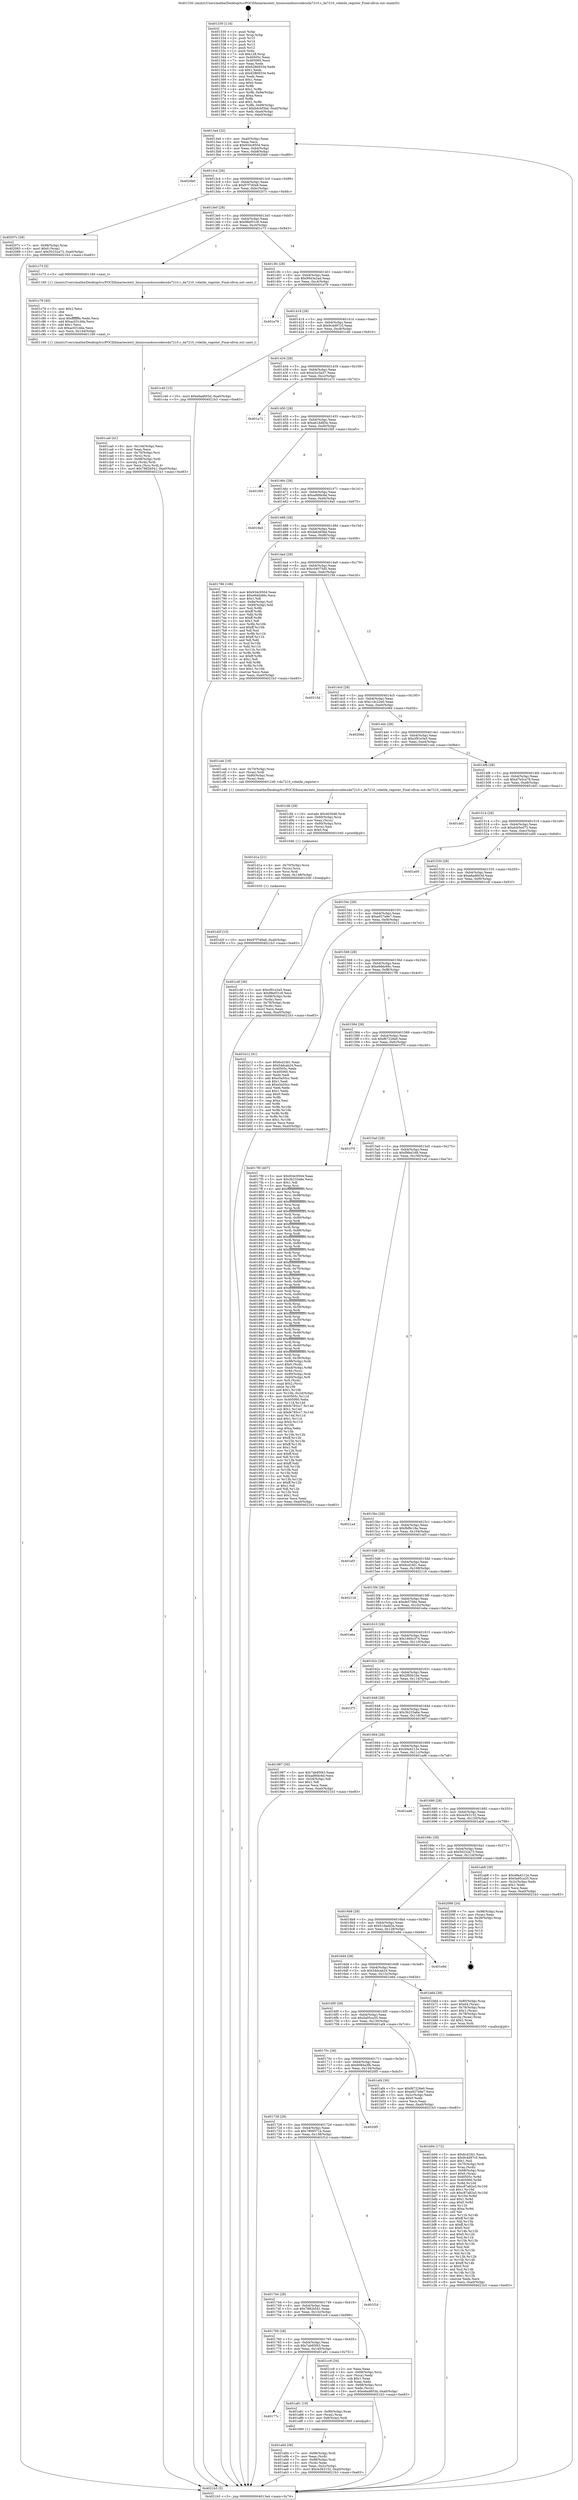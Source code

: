 digraph "0x401330" {
  label = "0x401330 (/mnt/c/Users/mathe/Desktop/tcc/POCII/binaries/extr_linuxsoundsoccodecsda7210.c_da7210_volatile_register_Final-ollvm.out::main(0))"
  labelloc = "t"
  node[shape=record]

  Entry [label="",width=0.3,height=0.3,shape=circle,fillcolor=black,style=filled]
  "0x4013a4" [label="{
     0x4013a4 [32]\l
     | [instrs]\l
     &nbsp;&nbsp;0x4013a4 \<+6\>: mov -0xa0(%rbp),%eax\l
     &nbsp;&nbsp;0x4013aa \<+2\>: mov %eax,%ecx\l
     &nbsp;&nbsp;0x4013ac \<+6\>: sub $0x934c9504,%ecx\l
     &nbsp;&nbsp;0x4013b2 \<+6\>: mov %eax,-0xb4(%rbp)\l
     &nbsp;&nbsp;0x4013b8 \<+6\>: mov %ecx,-0xb8(%rbp)\l
     &nbsp;&nbsp;0x4013be \<+6\>: je 00000000004020b0 \<main+0xd80\>\l
  }"]
  "0x4020b0" [label="{
     0x4020b0\l
  }", style=dashed]
  "0x4013c4" [label="{
     0x4013c4 [28]\l
     | [instrs]\l
     &nbsp;&nbsp;0x4013c4 \<+5\>: jmp 00000000004013c9 \<main+0x99\>\l
     &nbsp;&nbsp;0x4013c9 \<+6\>: mov -0xb4(%rbp),%eax\l
     &nbsp;&nbsp;0x4013cf \<+5\>: sub $0x97f7d0a8,%eax\l
     &nbsp;&nbsp;0x4013d4 \<+6\>: mov %eax,-0xbc(%rbp)\l
     &nbsp;&nbsp;0x4013da \<+6\>: je 000000000040207c \<main+0xd4c\>\l
  }"]
  Exit [label="",width=0.3,height=0.3,shape=circle,fillcolor=black,style=filled,peripheries=2]
  "0x40207c" [label="{
     0x40207c [28]\l
     | [instrs]\l
     &nbsp;&nbsp;0x40207c \<+7\>: mov -0x98(%rbp),%rax\l
     &nbsp;&nbsp;0x402083 \<+6\>: movl $0x0,(%rax)\l
     &nbsp;&nbsp;0x402089 \<+10\>: movl $0x50232a73,-0xa0(%rbp)\l
     &nbsp;&nbsp;0x402093 \<+5\>: jmp 00000000004021b3 \<main+0xe83\>\l
  }"]
  "0x4013e0" [label="{
     0x4013e0 [28]\l
     | [instrs]\l
     &nbsp;&nbsp;0x4013e0 \<+5\>: jmp 00000000004013e5 \<main+0xb5\>\l
     &nbsp;&nbsp;0x4013e5 \<+6\>: mov -0xb4(%rbp),%eax\l
     &nbsp;&nbsp;0x4013eb \<+5\>: sub $0x98ef31c8,%eax\l
     &nbsp;&nbsp;0x4013f0 \<+6\>: mov %eax,-0xc0(%rbp)\l
     &nbsp;&nbsp;0x4013f6 \<+6\>: je 0000000000401c73 \<main+0x943\>\l
  }"]
  "0x401d2f" [label="{
     0x401d2f [15]\l
     | [instrs]\l
     &nbsp;&nbsp;0x401d2f \<+10\>: movl $0x97f7d0a8,-0xa0(%rbp)\l
     &nbsp;&nbsp;0x401d39 \<+5\>: jmp 00000000004021b3 \<main+0xe83\>\l
  }"]
  "0x401c73" [label="{
     0x401c73 [5]\l
     | [instrs]\l
     &nbsp;&nbsp;0x401c73 \<+5\>: call 0000000000401160 \<next_i\>\l
     | [calls]\l
     &nbsp;&nbsp;0x401160 \{1\} (/mnt/c/Users/mathe/Desktop/tcc/POCII/binaries/extr_linuxsoundsoccodecsda7210.c_da7210_volatile_register_Final-ollvm.out::next_i)\l
  }"]
  "0x4013fc" [label="{
     0x4013fc [28]\l
     | [instrs]\l
     &nbsp;&nbsp;0x4013fc \<+5\>: jmp 0000000000401401 \<main+0xd1\>\l
     &nbsp;&nbsp;0x401401 \<+6\>: mov -0xb4(%rbp),%eax\l
     &nbsp;&nbsp;0x401407 \<+5\>: sub $0x9943e2ad,%eax\l
     &nbsp;&nbsp;0x40140c \<+6\>: mov %eax,-0xc4(%rbp)\l
     &nbsp;&nbsp;0x401412 \<+6\>: je 0000000000401e79 \<main+0xb49\>\l
  }"]
  "0x401d1a" [label="{
     0x401d1a [21]\l
     | [instrs]\l
     &nbsp;&nbsp;0x401d1a \<+4\>: mov -0x70(%rbp),%rcx\l
     &nbsp;&nbsp;0x401d1e \<+3\>: mov (%rcx),%rcx\l
     &nbsp;&nbsp;0x401d21 \<+3\>: mov %rcx,%rdi\l
     &nbsp;&nbsp;0x401d24 \<+6\>: mov %eax,-0x148(%rbp)\l
     &nbsp;&nbsp;0x401d2a \<+5\>: call 0000000000401030 \<free@plt\>\l
     | [calls]\l
     &nbsp;&nbsp;0x401030 \{1\} (unknown)\l
  }"]
  "0x401e79" [label="{
     0x401e79\l
  }", style=dashed]
  "0x401418" [label="{
     0x401418 [28]\l
     | [instrs]\l
     &nbsp;&nbsp;0x401418 \<+5\>: jmp 000000000040141d \<main+0xed\>\l
     &nbsp;&nbsp;0x40141d \<+6\>: mov -0xb4(%rbp),%eax\l
     &nbsp;&nbsp;0x401423 \<+5\>: sub $0x9c4d97c5,%eax\l
     &nbsp;&nbsp;0x401428 \<+6\>: mov %eax,-0xc8(%rbp)\l
     &nbsp;&nbsp;0x40142e \<+6\>: je 0000000000401c40 \<main+0x910\>\l
  }"]
  "0x401cfd" [label="{
     0x401cfd [29]\l
     | [instrs]\l
     &nbsp;&nbsp;0x401cfd \<+10\>: movabs $0x4030d6,%rdi\l
     &nbsp;&nbsp;0x401d07 \<+4\>: mov -0x60(%rbp),%rcx\l
     &nbsp;&nbsp;0x401d0b \<+2\>: mov %eax,(%rcx)\l
     &nbsp;&nbsp;0x401d0d \<+4\>: mov -0x60(%rbp),%rcx\l
     &nbsp;&nbsp;0x401d11 \<+2\>: mov (%rcx),%esi\l
     &nbsp;&nbsp;0x401d13 \<+2\>: mov $0x0,%al\l
     &nbsp;&nbsp;0x401d15 \<+5\>: call 0000000000401040 \<printf@plt\>\l
     | [calls]\l
     &nbsp;&nbsp;0x401040 \{1\} (unknown)\l
  }"]
  "0x401c40" [label="{
     0x401c40 [15]\l
     | [instrs]\l
     &nbsp;&nbsp;0x401c40 \<+10\>: movl $0xe6ad603d,-0xa0(%rbp)\l
     &nbsp;&nbsp;0x401c4a \<+5\>: jmp 00000000004021b3 \<main+0xe83\>\l
  }"]
  "0x401434" [label="{
     0x401434 [28]\l
     | [instrs]\l
     &nbsp;&nbsp;0x401434 \<+5\>: jmp 0000000000401439 \<main+0x109\>\l
     &nbsp;&nbsp;0x401439 \<+6\>: mov -0xb4(%rbp),%eax\l
     &nbsp;&nbsp;0x40143f \<+5\>: sub $0xa3cc5a57,%eax\l
     &nbsp;&nbsp;0x401444 \<+6\>: mov %eax,-0xcc(%rbp)\l
     &nbsp;&nbsp;0x40144a \<+6\>: je 0000000000401a72 \<main+0x742\>\l
  }"]
  "0x401ca0" [label="{
     0x401ca0 [41]\l
     | [instrs]\l
     &nbsp;&nbsp;0x401ca0 \<+6\>: mov -0x144(%rbp),%ecx\l
     &nbsp;&nbsp;0x401ca6 \<+3\>: imul %eax,%ecx\l
     &nbsp;&nbsp;0x401ca9 \<+4\>: mov -0x70(%rbp),%rsi\l
     &nbsp;&nbsp;0x401cad \<+3\>: mov (%rsi),%rsi\l
     &nbsp;&nbsp;0x401cb0 \<+4\>: mov -0x68(%rbp),%rdi\l
     &nbsp;&nbsp;0x401cb4 \<+3\>: movslq (%rdi),%rdi\l
     &nbsp;&nbsp;0x401cb7 \<+3\>: mov %ecx,(%rsi,%rdi,4)\l
     &nbsp;&nbsp;0x401cba \<+10\>: movl $0x7882b541,-0xa0(%rbp)\l
     &nbsp;&nbsp;0x401cc4 \<+5\>: jmp 00000000004021b3 \<main+0xe83\>\l
  }"]
  "0x401a72" [label="{
     0x401a72\l
  }", style=dashed]
  "0x401450" [label="{
     0x401450 [28]\l
     | [instrs]\l
     &nbsp;&nbsp;0x401450 \<+5\>: jmp 0000000000401455 \<main+0x125\>\l
     &nbsp;&nbsp;0x401455 \<+6\>: mov -0xb4(%rbp),%eax\l
     &nbsp;&nbsp;0x40145b \<+5\>: sub $0xa618d85b,%eax\l
     &nbsp;&nbsp;0x401460 \<+6\>: mov %eax,-0xd0(%rbp)\l
     &nbsp;&nbsp;0x401466 \<+6\>: je 0000000000401fd5 \<main+0xca5\>\l
  }"]
  "0x401c78" [label="{
     0x401c78 [40]\l
     | [instrs]\l
     &nbsp;&nbsp;0x401c78 \<+5\>: mov $0x2,%ecx\l
     &nbsp;&nbsp;0x401c7d \<+1\>: cltd\l
     &nbsp;&nbsp;0x401c7e \<+2\>: idiv %ecx\l
     &nbsp;&nbsp;0x401c80 \<+6\>: imul $0xfffffffe,%edx,%ecx\l
     &nbsp;&nbsp;0x401c86 \<+6\>: add $0xac031dda,%ecx\l
     &nbsp;&nbsp;0x401c8c \<+3\>: add $0x1,%ecx\l
     &nbsp;&nbsp;0x401c8f \<+6\>: sub $0xac031dda,%ecx\l
     &nbsp;&nbsp;0x401c95 \<+6\>: mov %ecx,-0x144(%rbp)\l
     &nbsp;&nbsp;0x401c9b \<+5\>: call 0000000000401160 \<next_i\>\l
     | [calls]\l
     &nbsp;&nbsp;0x401160 \{1\} (/mnt/c/Users/mathe/Desktop/tcc/POCII/binaries/extr_linuxsoundsoccodecsda7210.c_da7210_volatile_register_Final-ollvm.out::next_i)\l
  }"]
  "0x401fd5" [label="{
     0x401fd5\l
  }", style=dashed]
  "0x40146c" [label="{
     0x40146c [28]\l
     | [instrs]\l
     &nbsp;&nbsp;0x40146c \<+5\>: jmp 0000000000401471 \<main+0x141\>\l
     &nbsp;&nbsp;0x401471 \<+6\>: mov -0xb4(%rbp),%eax\l
     &nbsp;&nbsp;0x401477 \<+5\>: sub $0xad6fdc6d,%eax\l
     &nbsp;&nbsp;0x40147c \<+6\>: mov %eax,-0xd4(%rbp)\l
     &nbsp;&nbsp;0x401482 \<+6\>: je 00000000004019a5 \<main+0x675\>\l
  }"]
  "0x401b94" [label="{
     0x401b94 [172]\l
     | [instrs]\l
     &nbsp;&nbsp;0x401b94 \<+5\>: mov $0x6cd1fd1,%ecx\l
     &nbsp;&nbsp;0x401b99 \<+5\>: mov $0x9c4d97c5,%edx\l
     &nbsp;&nbsp;0x401b9e \<+3\>: mov $0x1,%sil\l
     &nbsp;&nbsp;0x401ba1 \<+4\>: mov -0x70(%rbp),%rdi\l
     &nbsp;&nbsp;0x401ba5 \<+3\>: mov %rax,(%rdi)\l
     &nbsp;&nbsp;0x401ba8 \<+4\>: mov -0x68(%rbp),%rax\l
     &nbsp;&nbsp;0x401bac \<+6\>: movl $0x0,(%rax)\l
     &nbsp;&nbsp;0x401bb2 \<+8\>: mov 0x40505c,%r8d\l
     &nbsp;&nbsp;0x401bba \<+8\>: mov 0x405060,%r9d\l
     &nbsp;&nbsp;0x401bc2 \<+3\>: mov %r8d,%r10d\l
     &nbsp;&nbsp;0x401bc5 \<+7\>: add $0xc87a82a5,%r10d\l
     &nbsp;&nbsp;0x401bcc \<+4\>: sub $0x1,%r10d\l
     &nbsp;&nbsp;0x401bd0 \<+7\>: sub $0xc87a82a5,%r10d\l
     &nbsp;&nbsp;0x401bd7 \<+4\>: imul %r10d,%r8d\l
     &nbsp;&nbsp;0x401bdb \<+4\>: and $0x1,%r8d\l
     &nbsp;&nbsp;0x401bdf \<+4\>: cmp $0x0,%r8d\l
     &nbsp;&nbsp;0x401be3 \<+4\>: sete %r11b\l
     &nbsp;&nbsp;0x401be7 \<+4\>: cmp $0xa,%r9d\l
     &nbsp;&nbsp;0x401beb \<+3\>: setl %bl\l
     &nbsp;&nbsp;0x401bee \<+3\>: mov %r11b,%r14b\l
     &nbsp;&nbsp;0x401bf1 \<+4\>: xor $0xff,%r14b\l
     &nbsp;&nbsp;0x401bf5 \<+3\>: mov %bl,%r15b\l
     &nbsp;&nbsp;0x401bf8 \<+4\>: xor $0xff,%r15b\l
     &nbsp;&nbsp;0x401bfc \<+4\>: xor $0x0,%sil\l
     &nbsp;&nbsp;0x401c00 \<+3\>: mov %r14b,%r12b\l
     &nbsp;&nbsp;0x401c03 \<+4\>: and $0x0,%r12b\l
     &nbsp;&nbsp;0x401c07 \<+3\>: and %sil,%r11b\l
     &nbsp;&nbsp;0x401c0a \<+3\>: mov %r15b,%r13b\l
     &nbsp;&nbsp;0x401c0d \<+4\>: and $0x0,%r13b\l
     &nbsp;&nbsp;0x401c11 \<+3\>: and %sil,%bl\l
     &nbsp;&nbsp;0x401c14 \<+3\>: or %r11b,%r12b\l
     &nbsp;&nbsp;0x401c17 \<+3\>: or %bl,%r13b\l
     &nbsp;&nbsp;0x401c1a \<+3\>: xor %r13b,%r12b\l
     &nbsp;&nbsp;0x401c1d \<+3\>: or %r15b,%r14b\l
     &nbsp;&nbsp;0x401c20 \<+4\>: xor $0xff,%r14b\l
     &nbsp;&nbsp;0x401c24 \<+4\>: or $0x0,%sil\l
     &nbsp;&nbsp;0x401c28 \<+3\>: and %sil,%r14b\l
     &nbsp;&nbsp;0x401c2b \<+3\>: or %r14b,%r12b\l
     &nbsp;&nbsp;0x401c2e \<+4\>: test $0x1,%r12b\l
     &nbsp;&nbsp;0x401c32 \<+3\>: cmovne %edx,%ecx\l
     &nbsp;&nbsp;0x401c35 \<+6\>: mov %ecx,-0xa0(%rbp)\l
     &nbsp;&nbsp;0x401c3b \<+5\>: jmp 00000000004021b3 \<main+0xe83\>\l
  }"]
  "0x4019a5" [label="{
     0x4019a5\l
  }", style=dashed]
  "0x401488" [label="{
     0x401488 [28]\l
     | [instrs]\l
     &nbsp;&nbsp;0x401488 \<+5\>: jmp 000000000040148d \<main+0x15d\>\l
     &nbsp;&nbsp;0x40148d \<+6\>: mov -0xb4(%rbp),%eax\l
     &nbsp;&nbsp;0x401493 \<+5\>: sub $0xbdcbf3bd,%eax\l
     &nbsp;&nbsp;0x401498 \<+6\>: mov %eax,-0xd8(%rbp)\l
     &nbsp;&nbsp;0x40149e \<+6\>: je 0000000000401786 \<main+0x456\>\l
  }"]
  "0x401a94" [label="{
     0x401a94 [36]\l
     | [instrs]\l
     &nbsp;&nbsp;0x401a94 \<+7\>: mov -0x88(%rbp),%rdi\l
     &nbsp;&nbsp;0x401a9b \<+2\>: mov %eax,(%rdi)\l
     &nbsp;&nbsp;0x401a9d \<+7\>: mov -0x88(%rbp),%rdi\l
     &nbsp;&nbsp;0x401aa4 \<+2\>: mov (%rdi),%eax\l
     &nbsp;&nbsp;0x401aa6 \<+3\>: mov %eax,-0x2c(%rbp)\l
     &nbsp;&nbsp;0x401aa9 \<+10\>: movl $0x4cf43152,-0xa0(%rbp)\l
     &nbsp;&nbsp;0x401ab3 \<+5\>: jmp 00000000004021b3 \<main+0xe83\>\l
  }"]
  "0x401786" [label="{
     0x401786 [106]\l
     | [instrs]\l
     &nbsp;&nbsp;0x401786 \<+5\>: mov $0x934c9504,%eax\l
     &nbsp;&nbsp;0x40178b \<+5\>: mov $0xe9ddc66c,%ecx\l
     &nbsp;&nbsp;0x401790 \<+2\>: mov $0x1,%dl\l
     &nbsp;&nbsp;0x401792 \<+7\>: mov -0x9a(%rbp),%sil\l
     &nbsp;&nbsp;0x401799 \<+7\>: mov -0x99(%rbp),%dil\l
     &nbsp;&nbsp;0x4017a0 \<+3\>: mov %sil,%r8b\l
     &nbsp;&nbsp;0x4017a3 \<+4\>: xor $0xff,%r8b\l
     &nbsp;&nbsp;0x4017a7 \<+3\>: mov %dil,%r9b\l
     &nbsp;&nbsp;0x4017aa \<+4\>: xor $0xff,%r9b\l
     &nbsp;&nbsp;0x4017ae \<+3\>: xor $0x1,%dl\l
     &nbsp;&nbsp;0x4017b1 \<+3\>: mov %r8b,%r10b\l
     &nbsp;&nbsp;0x4017b4 \<+4\>: and $0xff,%r10b\l
     &nbsp;&nbsp;0x4017b8 \<+3\>: and %dl,%sil\l
     &nbsp;&nbsp;0x4017bb \<+3\>: mov %r9b,%r11b\l
     &nbsp;&nbsp;0x4017be \<+4\>: and $0xff,%r11b\l
     &nbsp;&nbsp;0x4017c2 \<+3\>: and %dl,%dil\l
     &nbsp;&nbsp;0x4017c5 \<+3\>: or %sil,%r10b\l
     &nbsp;&nbsp;0x4017c8 \<+3\>: or %dil,%r11b\l
     &nbsp;&nbsp;0x4017cb \<+3\>: xor %r11b,%r10b\l
     &nbsp;&nbsp;0x4017ce \<+3\>: or %r9b,%r8b\l
     &nbsp;&nbsp;0x4017d1 \<+4\>: xor $0xff,%r8b\l
     &nbsp;&nbsp;0x4017d5 \<+3\>: or $0x1,%dl\l
     &nbsp;&nbsp;0x4017d8 \<+3\>: and %dl,%r8b\l
     &nbsp;&nbsp;0x4017db \<+3\>: or %r8b,%r10b\l
     &nbsp;&nbsp;0x4017de \<+4\>: test $0x1,%r10b\l
     &nbsp;&nbsp;0x4017e2 \<+3\>: cmovne %ecx,%eax\l
     &nbsp;&nbsp;0x4017e5 \<+6\>: mov %eax,-0xa0(%rbp)\l
     &nbsp;&nbsp;0x4017eb \<+5\>: jmp 00000000004021b3 \<main+0xe83\>\l
  }"]
  "0x4014a4" [label="{
     0x4014a4 [28]\l
     | [instrs]\l
     &nbsp;&nbsp;0x4014a4 \<+5\>: jmp 00000000004014a9 \<main+0x179\>\l
     &nbsp;&nbsp;0x4014a9 \<+6\>: mov -0xb4(%rbp),%eax\l
     &nbsp;&nbsp;0x4014af \<+5\>: sub $0xc04073d5,%eax\l
     &nbsp;&nbsp;0x4014b4 \<+6\>: mov %eax,-0xdc(%rbp)\l
     &nbsp;&nbsp;0x4014ba \<+6\>: je 000000000040215d \<main+0xe2d\>\l
  }"]
  "0x4021b3" [label="{
     0x4021b3 [5]\l
     | [instrs]\l
     &nbsp;&nbsp;0x4021b3 \<+5\>: jmp 00000000004013a4 \<main+0x74\>\l
  }"]
  "0x401330" [label="{
     0x401330 [116]\l
     | [instrs]\l
     &nbsp;&nbsp;0x401330 \<+1\>: push %rbp\l
     &nbsp;&nbsp;0x401331 \<+3\>: mov %rsp,%rbp\l
     &nbsp;&nbsp;0x401334 \<+2\>: push %r15\l
     &nbsp;&nbsp;0x401336 \<+2\>: push %r14\l
     &nbsp;&nbsp;0x401338 \<+2\>: push %r13\l
     &nbsp;&nbsp;0x40133a \<+2\>: push %r12\l
     &nbsp;&nbsp;0x40133c \<+1\>: push %rbx\l
     &nbsp;&nbsp;0x40133d \<+7\>: sub $0x128,%rsp\l
     &nbsp;&nbsp;0x401344 \<+7\>: mov 0x40505c,%eax\l
     &nbsp;&nbsp;0x40134b \<+7\>: mov 0x405060,%ecx\l
     &nbsp;&nbsp;0x401352 \<+2\>: mov %eax,%edx\l
     &nbsp;&nbsp;0x401354 \<+6\>: add $0x62869334,%edx\l
     &nbsp;&nbsp;0x40135a \<+3\>: sub $0x1,%edx\l
     &nbsp;&nbsp;0x40135d \<+6\>: sub $0x62869334,%edx\l
     &nbsp;&nbsp;0x401363 \<+3\>: imul %edx,%eax\l
     &nbsp;&nbsp;0x401366 \<+3\>: and $0x1,%eax\l
     &nbsp;&nbsp;0x401369 \<+3\>: cmp $0x0,%eax\l
     &nbsp;&nbsp;0x40136c \<+4\>: sete %r8b\l
     &nbsp;&nbsp;0x401370 \<+4\>: and $0x1,%r8b\l
     &nbsp;&nbsp;0x401374 \<+7\>: mov %r8b,-0x9a(%rbp)\l
     &nbsp;&nbsp;0x40137b \<+3\>: cmp $0xa,%ecx\l
     &nbsp;&nbsp;0x40137e \<+4\>: setl %r8b\l
     &nbsp;&nbsp;0x401382 \<+4\>: and $0x1,%r8b\l
     &nbsp;&nbsp;0x401386 \<+7\>: mov %r8b,-0x99(%rbp)\l
     &nbsp;&nbsp;0x40138d \<+10\>: movl $0xbdcbf3bd,-0xa0(%rbp)\l
     &nbsp;&nbsp;0x401397 \<+6\>: mov %edi,-0xa4(%rbp)\l
     &nbsp;&nbsp;0x40139d \<+7\>: mov %rsi,-0xb0(%rbp)\l
  }"]
  "0x40177c" [label="{
     0x40177c\l
  }", style=dashed]
  "0x40215d" [label="{
     0x40215d\l
  }", style=dashed]
  "0x4014c0" [label="{
     0x4014c0 [28]\l
     | [instrs]\l
     &nbsp;&nbsp;0x4014c0 \<+5\>: jmp 00000000004014c5 \<main+0x195\>\l
     &nbsp;&nbsp;0x4014c5 \<+6\>: mov -0xb4(%rbp),%eax\l
     &nbsp;&nbsp;0x4014cb \<+5\>: sub $0xc1dc22e0,%eax\l
     &nbsp;&nbsp;0x4014d0 \<+6\>: mov %eax,-0xe0(%rbp)\l
     &nbsp;&nbsp;0x4014d6 \<+6\>: je 000000000040206d \<main+0xd3d\>\l
  }"]
  "0x401a81" [label="{
     0x401a81 [19]\l
     | [instrs]\l
     &nbsp;&nbsp;0x401a81 \<+7\>: mov -0x90(%rbp),%rax\l
     &nbsp;&nbsp;0x401a88 \<+3\>: mov (%rax),%rax\l
     &nbsp;&nbsp;0x401a8b \<+4\>: mov 0x8(%rax),%rdi\l
     &nbsp;&nbsp;0x401a8f \<+5\>: call 0000000000401060 \<atoi@plt\>\l
     | [calls]\l
     &nbsp;&nbsp;0x401060 \{1\} (unknown)\l
  }"]
  "0x40206d" [label="{
     0x40206d\l
  }", style=dashed]
  "0x4014dc" [label="{
     0x4014dc [28]\l
     | [instrs]\l
     &nbsp;&nbsp;0x4014dc \<+5\>: jmp 00000000004014e1 \<main+0x1b1\>\l
     &nbsp;&nbsp;0x4014e1 \<+6\>: mov -0xb4(%rbp),%eax\l
     &nbsp;&nbsp;0x4014e7 \<+5\>: sub $0xcf91e3a5,%eax\l
     &nbsp;&nbsp;0x4014ec \<+6\>: mov %eax,-0xe4(%rbp)\l
     &nbsp;&nbsp;0x4014f2 \<+6\>: je 0000000000401ceb \<main+0x9bb\>\l
  }"]
  "0x401760" [label="{
     0x401760 [28]\l
     | [instrs]\l
     &nbsp;&nbsp;0x401760 \<+5\>: jmp 0000000000401765 \<main+0x435\>\l
     &nbsp;&nbsp;0x401765 \<+6\>: mov -0xb4(%rbp),%eax\l
     &nbsp;&nbsp;0x40176b \<+5\>: sub $0x7ab95f43,%eax\l
     &nbsp;&nbsp;0x401770 \<+6\>: mov %eax,-0x140(%rbp)\l
     &nbsp;&nbsp;0x401776 \<+6\>: je 0000000000401a81 \<main+0x751\>\l
  }"]
  "0x401ceb" [label="{
     0x401ceb [18]\l
     | [instrs]\l
     &nbsp;&nbsp;0x401ceb \<+4\>: mov -0x70(%rbp),%rax\l
     &nbsp;&nbsp;0x401cef \<+3\>: mov (%rax),%rdi\l
     &nbsp;&nbsp;0x401cf2 \<+4\>: mov -0x80(%rbp),%rax\l
     &nbsp;&nbsp;0x401cf6 \<+2\>: mov (%rax),%esi\l
     &nbsp;&nbsp;0x401cf8 \<+5\>: call 0000000000401240 \<da7210_volatile_register\>\l
     | [calls]\l
     &nbsp;&nbsp;0x401240 \{1\} (/mnt/c/Users/mathe/Desktop/tcc/POCII/binaries/extr_linuxsoundsoccodecsda7210.c_da7210_volatile_register_Final-ollvm.out::da7210_volatile_register)\l
  }"]
  "0x4014f8" [label="{
     0x4014f8 [28]\l
     | [instrs]\l
     &nbsp;&nbsp;0x4014f8 \<+5\>: jmp 00000000004014fd \<main+0x1cd\>\l
     &nbsp;&nbsp;0x4014fd \<+6\>: mov -0xb4(%rbp),%eax\l
     &nbsp;&nbsp;0x401503 \<+5\>: sub $0xd7b5ca78,%eax\l
     &nbsp;&nbsp;0x401508 \<+6\>: mov %eax,-0xe8(%rbp)\l
     &nbsp;&nbsp;0x40150e \<+6\>: je 0000000000401dd1 \<main+0xaa1\>\l
  }"]
  "0x401cc9" [label="{
     0x401cc9 [34]\l
     | [instrs]\l
     &nbsp;&nbsp;0x401cc9 \<+2\>: xor %eax,%eax\l
     &nbsp;&nbsp;0x401ccb \<+4\>: mov -0x68(%rbp),%rcx\l
     &nbsp;&nbsp;0x401ccf \<+2\>: mov (%rcx),%edx\l
     &nbsp;&nbsp;0x401cd1 \<+3\>: sub $0x1,%eax\l
     &nbsp;&nbsp;0x401cd4 \<+2\>: sub %eax,%edx\l
     &nbsp;&nbsp;0x401cd6 \<+4\>: mov -0x68(%rbp),%rcx\l
     &nbsp;&nbsp;0x401cda \<+2\>: mov %edx,(%rcx)\l
     &nbsp;&nbsp;0x401cdc \<+10\>: movl $0xe6ad603d,-0xa0(%rbp)\l
     &nbsp;&nbsp;0x401ce6 \<+5\>: jmp 00000000004021b3 \<main+0xe83\>\l
  }"]
  "0x401dd1" [label="{
     0x401dd1\l
  }", style=dashed]
  "0x401514" [label="{
     0x401514 [28]\l
     | [instrs]\l
     &nbsp;&nbsp;0x401514 \<+5\>: jmp 0000000000401519 \<main+0x1e9\>\l
     &nbsp;&nbsp;0x401519 \<+6\>: mov -0xb4(%rbp),%eax\l
     &nbsp;&nbsp;0x40151f \<+5\>: sub $0xdcb5ed73,%eax\l
     &nbsp;&nbsp;0x401524 \<+6\>: mov %eax,-0xec(%rbp)\l
     &nbsp;&nbsp;0x40152a \<+6\>: je 0000000000401a00 \<main+0x6d0\>\l
  }"]
  "0x401744" [label="{
     0x401744 [28]\l
     | [instrs]\l
     &nbsp;&nbsp;0x401744 \<+5\>: jmp 0000000000401749 \<main+0x419\>\l
     &nbsp;&nbsp;0x401749 \<+6\>: mov -0xb4(%rbp),%eax\l
     &nbsp;&nbsp;0x40174f \<+5\>: sub $0x7882b541,%eax\l
     &nbsp;&nbsp;0x401754 \<+6\>: mov %eax,-0x13c(%rbp)\l
     &nbsp;&nbsp;0x40175a \<+6\>: je 0000000000401cc9 \<main+0x999\>\l
  }"]
  "0x401a00" [label="{
     0x401a00\l
  }", style=dashed]
  "0x401530" [label="{
     0x401530 [28]\l
     | [instrs]\l
     &nbsp;&nbsp;0x401530 \<+5\>: jmp 0000000000401535 \<main+0x205\>\l
     &nbsp;&nbsp;0x401535 \<+6\>: mov -0xb4(%rbp),%eax\l
     &nbsp;&nbsp;0x40153b \<+5\>: sub $0xe6ad603d,%eax\l
     &nbsp;&nbsp;0x401540 \<+6\>: mov %eax,-0xf0(%rbp)\l
     &nbsp;&nbsp;0x401546 \<+6\>: je 0000000000401c4f \<main+0x91f\>\l
  }"]
  "0x401f1d" [label="{
     0x401f1d\l
  }", style=dashed]
  "0x401c4f" [label="{
     0x401c4f [36]\l
     | [instrs]\l
     &nbsp;&nbsp;0x401c4f \<+5\>: mov $0xcf91e3a5,%eax\l
     &nbsp;&nbsp;0x401c54 \<+5\>: mov $0x98ef31c8,%ecx\l
     &nbsp;&nbsp;0x401c59 \<+4\>: mov -0x68(%rbp),%rdx\l
     &nbsp;&nbsp;0x401c5d \<+2\>: mov (%rdx),%esi\l
     &nbsp;&nbsp;0x401c5f \<+4\>: mov -0x78(%rbp),%rdx\l
     &nbsp;&nbsp;0x401c63 \<+2\>: cmp (%rdx),%esi\l
     &nbsp;&nbsp;0x401c65 \<+3\>: cmovl %ecx,%eax\l
     &nbsp;&nbsp;0x401c68 \<+6\>: mov %eax,-0xa0(%rbp)\l
     &nbsp;&nbsp;0x401c6e \<+5\>: jmp 00000000004021b3 \<main+0xe83\>\l
  }"]
  "0x40154c" [label="{
     0x40154c [28]\l
     | [instrs]\l
     &nbsp;&nbsp;0x40154c \<+5\>: jmp 0000000000401551 \<main+0x221\>\l
     &nbsp;&nbsp;0x401551 \<+6\>: mov -0xb4(%rbp),%eax\l
     &nbsp;&nbsp;0x401557 \<+5\>: sub $0xe927e9e7,%eax\l
     &nbsp;&nbsp;0x40155c \<+6\>: mov %eax,-0xf4(%rbp)\l
     &nbsp;&nbsp;0x401562 \<+6\>: je 0000000000401b12 \<main+0x7e2\>\l
  }"]
  "0x401728" [label="{
     0x401728 [28]\l
     | [instrs]\l
     &nbsp;&nbsp;0x401728 \<+5\>: jmp 000000000040172d \<main+0x3fd\>\l
     &nbsp;&nbsp;0x40172d \<+6\>: mov -0xb4(%rbp),%eax\l
     &nbsp;&nbsp;0x401733 \<+5\>: sub $0x7809571b,%eax\l
     &nbsp;&nbsp;0x401738 \<+6\>: mov %eax,-0x138(%rbp)\l
     &nbsp;&nbsp;0x40173e \<+6\>: je 0000000000401f1d \<main+0xbed\>\l
  }"]
  "0x401b12" [label="{
     0x401b12 [91]\l
     | [instrs]\l
     &nbsp;&nbsp;0x401b12 \<+5\>: mov $0x6cd1fd1,%eax\l
     &nbsp;&nbsp;0x401b17 \<+5\>: mov $0x54dcab24,%ecx\l
     &nbsp;&nbsp;0x401b1c \<+7\>: mov 0x40505c,%edx\l
     &nbsp;&nbsp;0x401b23 \<+7\>: mov 0x405060,%esi\l
     &nbsp;&nbsp;0x401b2a \<+2\>: mov %edx,%edi\l
     &nbsp;&nbsp;0x401b2c \<+6\>: add $0xe5a50cc,%edi\l
     &nbsp;&nbsp;0x401b32 \<+3\>: sub $0x1,%edi\l
     &nbsp;&nbsp;0x401b35 \<+6\>: sub $0xe5a50cc,%edi\l
     &nbsp;&nbsp;0x401b3b \<+3\>: imul %edi,%edx\l
     &nbsp;&nbsp;0x401b3e \<+3\>: and $0x1,%edx\l
     &nbsp;&nbsp;0x401b41 \<+3\>: cmp $0x0,%edx\l
     &nbsp;&nbsp;0x401b44 \<+4\>: sete %r8b\l
     &nbsp;&nbsp;0x401b48 \<+3\>: cmp $0xa,%esi\l
     &nbsp;&nbsp;0x401b4b \<+4\>: setl %r9b\l
     &nbsp;&nbsp;0x401b4f \<+3\>: mov %r8b,%r10b\l
     &nbsp;&nbsp;0x401b52 \<+3\>: and %r9b,%r10b\l
     &nbsp;&nbsp;0x401b55 \<+3\>: xor %r9b,%r8b\l
     &nbsp;&nbsp;0x401b58 \<+3\>: or %r8b,%r10b\l
     &nbsp;&nbsp;0x401b5b \<+4\>: test $0x1,%r10b\l
     &nbsp;&nbsp;0x401b5f \<+3\>: cmovne %ecx,%eax\l
     &nbsp;&nbsp;0x401b62 \<+6\>: mov %eax,-0xa0(%rbp)\l
     &nbsp;&nbsp;0x401b68 \<+5\>: jmp 00000000004021b3 \<main+0xe83\>\l
  }"]
  "0x401568" [label="{
     0x401568 [28]\l
     | [instrs]\l
     &nbsp;&nbsp;0x401568 \<+5\>: jmp 000000000040156d \<main+0x23d\>\l
     &nbsp;&nbsp;0x40156d \<+6\>: mov -0xb4(%rbp),%eax\l
     &nbsp;&nbsp;0x401573 \<+5\>: sub $0xe9ddc66c,%eax\l
     &nbsp;&nbsp;0x401578 \<+6\>: mov %eax,-0xf8(%rbp)\l
     &nbsp;&nbsp;0x40157e \<+6\>: je 00000000004017f0 \<main+0x4c0\>\l
  }"]
  "0x4020f5" [label="{
     0x4020f5\l
  }", style=dashed]
  "0x4017f0" [label="{
     0x4017f0 [407]\l
     | [instrs]\l
     &nbsp;&nbsp;0x4017f0 \<+5\>: mov $0x934c9504,%eax\l
     &nbsp;&nbsp;0x4017f5 \<+5\>: mov $0x3b233a6e,%ecx\l
     &nbsp;&nbsp;0x4017fa \<+2\>: mov $0x1,%dl\l
     &nbsp;&nbsp;0x4017fc \<+3\>: mov %rsp,%rsi\l
     &nbsp;&nbsp;0x4017ff \<+4\>: add $0xfffffffffffffff0,%rsi\l
     &nbsp;&nbsp;0x401803 \<+3\>: mov %rsi,%rsp\l
     &nbsp;&nbsp;0x401806 \<+7\>: mov %rsi,-0x98(%rbp)\l
     &nbsp;&nbsp;0x40180d \<+3\>: mov %rsp,%rsi\l
     &nbsp;&nbsp;0x401810 \<+4\>: add $0xfffffffffffffff0,%rsi\l
     &nbsp;&nbsp;0x401814 \<+3\>: mov %rsi,%rsp\l
     &nbsp;&nbsp;0x401817 \<+3\>: mov %rsp,%rdi\l
     &nbsp;&nbsp;0x40181a \<+4\>: add $0xfffffffffffffff0,%rdi\l
     &nbsp;&nbsp;0x40181e \<+3\>: mov %rdi,%rsp\l
     &nbsp;&nbsp;0x401821 \<+7\>: mov %rdi,-0x90(%rbp)\l
     &nbsp;&nbsp;0x401828 \<+3\>: mov %rsp,%rdi\l
     &nbsp;&nbsp;0x40182b \<+4\>: add $0xfffffffffffffff0,%rdi\l
     &nbsp;&nbsp;0x40182f \<+3\>: mov %rdi,%rsp\l
     &nbsp;&nbsp;0x401832 \<+7\>: mov %rdi,-0x88(%rbp)\l
     &nbsp;&nbsp;0x401839 \<+3\>: mov %rsp,%rdi\l
     &nbsp;&nbsp;0x40183c \<+4\>: add $0xfffffffffffffff0,%rdi\l
     &nbsp;&nbsp;0x401840 \<+3\>: mov %rdi,%rsp\l
     &nbsp;&nbsp;0x401843 \<+4\>: mov %rdi,-0x80(%rbp)\l
     &nbsp;&nbsp;0x401847 \<+3\>: mov %rsp,%rdi\l
     &nbsp;&nbsp;0x40184a \<+4\>: add $0xfffffffffffffff0,%rdi\l
     &nbsp;&nbsp;0x40184e \<+3\>: mov %rdi,%rsp\l
     &nbsp;&nbsp;0x401851 \<+4\>: mov %rdi,-0x78(%rbp)\l
     &nbsp;&nbsp;0x401855 \<+3\>: mov %rsp,%rdi\l
     &nbsp;&nbsp;0x401858 \<+4\>: add $0xfffffffffffffff0,%rdi\l
     &nbsp;&nbsp;0x40185c \<+3\>: mov %rdi,%rsp\l
     &nbsp;&nbsp;0x40185f \<+4\>: mov %rdi,-0x70(%rbp)\l
     &nbsp;&nbsp;0x401863 \<+3\>: mov %rsp,%rdi\l
     &nbsp;&nbsp;0x401866 \<+4\>: add $0xfffffffffffffff0,%rdi\l
     &nbsp;&nbsp;0x40186a \<+3\>: mov %rdi,%rsp\l
     &nbsp;&nbsp;0x40186d \<+4\>: mov %rdi,-0x68(%rbp)\l
     &nbsp;&nbsp;0x401871 \<+3\>: mov %rsp,%rdi\l
     &nbsp;&nbsp;0x401874 \<+4\>: add $0xfffffffffffffff0,%rdi\l
     &nbsp;&nbsp;0x401878 \<+3\>: mov %rdi,%rsp\l
     &nbsp;&nbsp;0x40187b \<+4\>: mov %rdi,-0x60(%rbp)\l
     &nbsp;&nbsp;0x40187f \<+3\>: mov %rsp,%rdi\l
     &nbsp;&nbsp;0x401882 \<+4\>: add $0xfffffffffffffff0,%rdi\l
     &nbsp;&nbsp;0x401886 \<+3\>: mov %rdi,%rsp\l
     &nbsp;&nbsp;0x401889 \<+4\>: mov %rdi,-0x58(%rbp)\l
     &nbsp;&nbsp;0x40188d \<+3\>: mov %rsp,%rdi\l
     &nbsp;&nbsp;0x401890 \<+4\>: add $0xfffffffffffffff0,%rdi\l
     &nbsp;&nbsp;0x401894 \<+3\>: mov %rdi,%rsp\l
     &nbsp;&nbsp;0x401897 \<+4\>: mov %rdi,-0x50(%rbp)\l
     &nbsp;&nbsp;0x40189b \<+3\>: mov %rsp,%rdi\l
     &nbsp;&nbsp;0x40189e \<+4\>: add $0xfffffffffffffff0,%rdi\l
     &nbsp;&nbsp;0x4018a2 \<+3\>: mov %rdi,%rsp\l
     &nbsp;&nbsp;0x4018a5 \<+4\>: mov %rdi,-0x48(%rbp)\l
     &nbsp;&nbsp;0x4018a9 \<+3\>: mov %rsp,%rdi\l
     &nbsp;&nbsp;0x4018ac \<+4\>: add $0xfffffffffffffff0,%rdi\l
     &nbsp;&nbsp;0x4018b0 \<+3\>: mov %rdi,%rsp\l
     &nbsp;&nbsp;0x4018b3 \<+4\>: mov %rdi,-0x40(%rbp)\l
     &nbsp;&nbsp;0x4018b7 \<+3\>: mov %rsp,%rdi\l
     &nbsp;&nbsp;0x4018ba \<+4\>: add $0xfffffffffffffff0,%rdi\l
     &nbsp;&nbsp;0x4018be \<+3\>: mov %rdi,%rsp\l
     &nbsp;&nbsp;0x4018c1 \<+4\>: mov %rdi,-0x38(%rbp)\l
     &nbsp;&nbsp;0x4018c5 \<+7\>: mov -0x98(%rbp),%rdi\l
     &nbsp;&nbsp;0x4018cc \<+6\>: movl $0x0,(%rdi)\l
     &nbsp;&nbsp;0x4018d2 \<+7\>: mov -0xa4(%rbp),%r8d\l
     &nbsp;&nbsp;0x4018d9 \<+3\>: mov %r8d,(%rsi)\l
     &nbsp;&nbsp;0x4018dc \<+7\>: mov -0x90(%rbp),%rdi\l
     &nbsp;&nbsp;0x4018e3 \<+7\>: mov -0xb0(%rbp),%r9\l
     &nbsp;&nbsp;0x4018ea \<+3\>: mov %r9,(%rdi)\l
     &nbsp;&nbsp;0x4018ed \<+3\>: cmpl $0x2,(%rsi)\l
     &nbsp;&nbsp;0x4018f0 \<+4\>: setne %r10b\l
     &nbsp;&nbsp;0x4018f4 \<+4\>: and $0x1,%r10b\l
     &nbsp;&nbsp;0x4018f8 \<+4\>: mov %r10b,-0x2d(%rbp)\l
     &nbsp;&nbsp;0x4018fc \<+8\>: mov 0x40505c,%r11d\l
     &nbsp;&nbsp;0x401904 \<+7\>: mov 0x405060,%ebx\l
     &nbsp;&nbsp;0x40190b \<+3\>: mov %r11d,%r14d\l
     &nbsp;&nbsp;0x40190e \<+7\>: add $0xfe785cc7,%r14d\l
     &nbsp;&nbsp;0x401915 \<+4\>: sub $0x1,%r14d\l
     &nbsp;&nbsp;0x401919 \<+7\>: sub $0xfe785cc7,%r14d\l
     &nbsp;&nbsp;0x401920 \<+4\>: imul %r14d,%r11d\l
     &nbsp;&nbsp;0x401924 \<+4\>: and $0x1,%r11d\l
     &nbsp;&nbsp;0x401928 \<+4\>: cmp $0x0,%r11d\l
     &nbsp;&nbsp;0x40192c \<+4\>: sete %r10b\l
     &nbsp;&nbsp;0x401930 \<+3\>: cmp $0xa,%ebx\l
     &nbsp;&nbsp;0x401933 \<+4\>: setl %r15b\l
     &nbsp;&nbsp;0x401937 \<+3\>: mov %r10b,%r12b\l
     &nbsp;&nbsp;0x40193a \<+4\>: xor $0xff,%r12b\l
     &nbsp;&nbsp;0x40193e \<+3\>: mov %r15b,%r13b\l
     &nbsp;&nbsp;0x401941 \<+4\>: xor $0xff,%r13b\l
     &nbsp;&nbsp;0x401945 \<+3\>: xor $0x1,%dl\l
     &nbsp;&nbsp;0x401948 \<+3\>: mov %r12b,%sil\l
     &nbsp;&nbsp;0x40194b \<+4\>: and $0xff,%sil\l
     &nbsp;&nbsp;0x40194f \<+3\>: and %dl,%r10b\l
     &nbsp;&nbsp;0x401952 \<+3\>: mov %r13b,%dil\l
     &nbsp;&nbsp;0x401955 \<+4\>: and $0xff,%dil\l
     &nbsp;&nbsp;0x401959 \<+3\>: and %dl,%r15b\l
     &nbsp;&nbsp;0x40195c \<+3\>: or %r10b,%sil\l
     &nbsp;&nbsp;0x40195f \<+3\>: or %r15b,%dil\l
     &nbsp;&nbsp;0x401962 \<+3\>: xor %dil,%sil\l
     &nbsp;&nbsp;0x401965 \<+3\>: or %r13b,%r12b\l
     &nbsp;&nbsp;0x401968 \<+4\>: xor $0xff,%r12b\l
     &nbsp;&nbsp;0x40196c \<+3\>: or $0x1,%dl\l
     &nbsp;&nbsp;0x40196f \<+3\>: and %dl,%r12b\l
     &nbsp;&nbsp;0x401972 \<+3\>: or %r12b,%sil\l
     &nbsp;&nbsp;0x401975 \<+4\>: test $0x1,%sil\l
     &nbsp;&nbsp;0x401979 \<+3\>: cmovne %ecx,%eax\l
     &nbsp;&nbsp;0x40197c \<+6\>: mov %eax,-0xa0(%rbp)\l
     &nbsp;&nbsp;0x401982 \<+5\>: jmp 00000000004021b3 \<main+0xe83\>\l
  }"]
  "0x401584" [label="{
     0x401584 [28]\l
     | [instrs]\l
     &nbsp;&nbsp;0x401584 \<+5\>: jmp 0000000000401589 \<main+0x259\>\l
     &nbsp;&nbsp;0x401589 \<+6\>: mov -0xb4(%rbp),%eax\l
     &nbsp;&nbsp;0x40158f \<+5\>: sub $0xf67226e0,%eax\l
     &nbsp;&nbsp;0x401594 \<+6\>: mov %eax,-0xfc(%rbp)\l
     &nbsp;&nbsp;0x40159a \<+6\>: je 0000000000401f70 \<main+0xc40\>\l
  }"]
  "0x40170c" [label="{
     0x40170c [28]\l
     | [instrs]\l
     &nbsp;&nbsp;0x40170c \<+5\>: jmp 0000000000401711 \<main+0x3e1\>\l
     &nbsp;&nbsp;0x401711 \<+6\>: mov -0xb4(%rbp),%eax\l
     &nbsp;&nbsp;0x401717 \<+5\>: sub $0x6084a3fb,%eax\l
     &nbsp;&nbsp;0x40171c \<+6\>: mov %eax,-0x134(%rbp)\l
     &nbsp;&nbsp;0x401722 \<+6\>: je 00000000004020f5 \<main+0xdc5\>\l
  }"]
  "0x401af4" [label="{
     0x401af4 [30]\l
     | [instrs]\l
     &nbsp;&nbsp;0x401af4 \<+5\>: mov $0xf67226e0,%eax\l
     &nbsp;&nbsp;0x401af9 \<+5\>: mov $0xe927e9e7,%ecx\l
     &nbsp;&nbsp;0x401afe \<+3\>: mov -0x2c(%rbp),%edx\l
     &nbsp;&nbsp;0x401b01 \<+3\>: cmp $0x0,%edx\l
     &nbsp;&nbsp;0x401b04 \<+3\>: cmove %ecx,%eax\l
     &nbsp;&nbsp;0x401b07 \<+6\>: mov %eax,-0xa0(%rbp)\l
     &nbsp;&nbsp;0x401b0d \<+5\>: jmp 00000000004021b3 \<main+0xe83\>\l
  }"]
  "0x401f70" [label="{
     0x401f70\l
  }", style=dashed]
  "0x4015a0" [label="{
     0x4015a0 [28]\l
     | [instrs]\l
     &nbsp;&nbsp;0x4015a0 \<+5\>: jmp 00000000004015a5 \<main+0x275\>\l
     &nbsp;&nbsp;0x4015a5 \<+6\>: mov -0xb4(%rbp),%eax\l
     &nbsp;&nbsp;0x4015ab \<+5\>: sub $0xf9fed168,%eax\l
     &nbsp;&nbsp;0x4015b0 \<+6\>: mov %eax,-0x100(%rbp)\l
     &nbsp;&nbsp;0x4015b6 \<+6\>: je 00000000004021a4 \<main+0xe74\>\l
  }"]
  "0x4016f0" [label="{
     0x4016f0 [28]\l
     | [instrs]\l
     &nbsp;&nbsp;0x4016f0 \<+5\>: jmp 00000000004016f5 \<main+0x3c5\>\l
     &nbsp;&nbsp;0x4016f5 \<+6\>: mov -0xb4(%rbp),%eax\l
     &nbsp;&nbsp;0x4016fb \<+5\>: sub $0x5a95ca35,%eax\l
     &nbsp;&nbsp;0x401700 \<+6\>: mov %eax,-0x130(%rbp)\l
     &nbsp;&nbsp;0x401706 \<+6\>: je 0000000000401af4 \<main+0x7c4\>\l
  }"]
  "0x4021a4" [label="{
     0x4021a4\l
  }", style=dashed]
  "0x4015bc" [label="{
     0x4015bc [28]\l
     | [instrs]\l
     &nbsp;&nbsp;0x4015bc \<+5\>: jmp 00000000004015c1 \<main+0x291\>\l
     &nbsp;&nbsp;0x4015c1 \<+6\>: mov -0xb4(%rbp),%eax\l
     &nbsp;&nbsp;0x4015c7 \<+5\>: sub $0xfbf8c18a,%eax\l
     &nbsp;&nbsp;0x4015cc \<+6\>: mov %eax,-0x104(%rbp)\l
     &nbsp;&nbsp;0x4015d2 \<+6\>: je 0000000000401ef3 \<main+0xbc3\>\l
  }"]
  "0x401b6d" [label="{
     0x401b6d [39]\l
     | [instrs]\l
     &nbsp;&nbsp;0x401b6d \<+4\>: mov -0x80(%rbp),%rax\l
     &nbsp;&nbsp;0x401b71 \<+6\>: movl $0x64,(%rax)\l
     &nbsp;&nbsp;0x401b77 \<+4\>: mov -0x78(%rbp),%rax\l
     &nbsp;&nbsp;0x401b7b \<+6\>: movl $0x1,(%rax)\l
     &nbsp;&nbsp;0x401b81 \<+4\>: mov -0x78(%rbp),%rax\l
     &nbsp;&nbsp;0x401b85 \<+3\>: movslq (%rax),%rax\l
     &nbsp;&nbsp;0x401b88 \<+4\>: shl $0x2,%rax\l
     &nbsp;&nbsp;0x401b8c \<+3\>: mov %rax,%rdi\l
     &nbsp;&nbsp;0x401b8f \<+5\>: call 0000000000401050 \<malloc@plt\>\l
     | [calls]\l
     &nbsp;&nbsp;0x401050 \{1\} (unknown)\l
  }"]
  "0x401ef3" [label="{
     0x401ef3\l
  }", style=dashed]
  "0x4015d8" [label="{
     0x4015d8 [28]\l
     | [instrs]\l
     &nbsp;&nbsp;0x4015d8 \<+5\>: jmp 00000000004015dd \<main+0x2ad\>\l
     &nbsp;&nbsp;0x4015dd \<+6\>: mov -0xb4(%rbp),%eax\l
     &nbsp;&nbsp;0x4015e3 \<+5\>: sub $0x6cd1fd1,%eax\l
     &nbsp;&nbsp;0x4015e8 \<+6\>: mov %eax,-0x108(%rbp)\l
     &nbsp;&nbsp;0x4015ee \<+6\>: je 0000000000402116 \<main+0xde6\>\l
  }"]
  "0x4016d4" [label="{
     0x4016d4 [28]\l
     | [instrs]\l
     &nbsp;&nbsp;0x4016d4 \<+5\>: jmp 00000000004016d9 \<main+0x3a9\>\l
     &nbsp;&nbsp;0x4016d9 \<+6\>: mov -0xb4(%rbp),%eax\l
     &nbsp;&nbsp;0x4016df \<+5\>: sub $0x54dcab24,%eax\l
     &nbsp;&nbsp;0x4016e4 \<+6\>: mov %eax,-0x12c(%rbp)\l
     &nbsp;&nbsp;0x4016ea \<+6\>: je 0000000000401b6d \<main+0x83d\>\l
  }"]
  "0x402116" [label="{
     0x402116\l
  }", style=dashed]
  "0x4015f4" [label="{
     0x4015f4 [28]\l
     | [instrs]\l
     &nbsp;&nbsp;0x4015f4 \<+5\>: jmp 00000000004015f9 \<main+0x2c9\>\l
     &nbsp;&nbsp;0x4015f9 \<+6\>: mov -0xb4(%rbp),%eax\l
     &nbsp;&nbsp;0x4015ff \<+5\>: sub $0xde5706e,%eax\l
     &nbsp;&nbsp;0x401604 \<+6\>: mov %eax,-0x10c(%rbp)\l
     &nbsp;&nbsp;0x40160a \<+6\>: je 0000000000401e6a \<main+0xb3a\>\l
  }"]
  "0x401e9d" [label="{
     0x401e9d\l
  }", style=dashed]
  "0x401e6a" [label="{
     0x401e6a\l
  }", style=dashed]
  "0x401610" [label="{
     0x401610 [28]\l
     | [instrs]\l
     &nbsp;&nbsp;0x401610 \<+5\>: jmp 0000000000401615 \<main+0x2e5\>\l
     &nbsp;&nbsp;0x401615 \<+6\>: mov -0xb4(%rbp),%eax\l
     &nbsp;&nbsp;0x40161b \<+5\>: sub $0x1660c374,%eax\l
     &nbsp;&nbsp;0x401620 \<+6\>: mov %eax,-0x110(%rbp)\l
     &nbsp;&nbsp;0x401626 \<+6\>: je 0000000000401d3e \<main+0xa0e\>\l
  }"]
  "0x4016b8" [label="{
     0x4016b8 [28]\l
     | [instrs]\l
     &nbsp;&nbsp;0x4016b8 \<+5\>: jmp 00000000004016bd \<main+0x38d\>\l
     &nbsp;&nbsp;0x4016bd \<+6\>: mov -0xb4(%rbp),%eax\l
     &nbsp;&nbsp;0x4016c3 \<+5\>: sub $0x51dadd3a,%eax\l
     &nbsp;&nbsp;0x4016c8 \<+6\>: mov %eax,-0x128(%rbp)\l
     &nbsp;&nbsp;0x4016ce \<+6\>: je 0000000000401e9d \<main+0xb6d\>\l
  }"]
  "0x401d3e" [label="{
     0x401d3e\l
  }", style=dashed]
  "0x40162c" [label="{
     0x40162c [28]\l
     | [instrs]\l
     &nbsp;&nbsp;0x40162c \<+5\>: jmp 0000000000401631 \<main+0x301\>\l
     &nbsp;&nbsp;0x401631 \<+6\>: mov -0xb4(%rbp),%eax\l
     &nbsp;&nbsp;0x401637 \<+5\>: sub $0x2f95b1be,%eax\l
     &nbsp;&nbsp;0x40163c \<+6\>: mov %eax,-0x114(%rbp)\l
     &nbsp;&nbsp;0x401642 \<+6\>: je 0000000000401f7f \<main+0xc4f\>\l
  }"]
  "0x402098" [label="{
     0x402098 [24]\l
     | [instrs]\l
     &nbsp;&nbsp;0x402098 \<+7\>: mov -0x98(%rbp),%rax\l
     &nbsp;&nbsp;0x40209f \<+2\>: mov (%rax),%eax\l
     &nbsp;&nbsp;0x4020a1 \<+4\>: lea -0x28(%rbp),%rsp\l
     &nbsp;&nbsp;0x4020a5 \<+1\>: pop %rbx\l
     &nbsp;&nbsp;0x4020a6 \<+2\>: pop %r12\l
     &nbsp;&nbsp;0x4020a8 \<+2\>: pop %r13\l
     &nbsp;&nbsp;0x4020aa \<+2\>: pop %r14\l
     &nbsp;&nbsp;0x4020ac \<+2\>: pop %r15\l
     &nbsp;&nbsp;0x4020ae \<+1\>: pop %rbp\l
     &nbsp;&nbsp;0x4020af \<+1\>: ret\l
  }"]
  "0x401f7f" [label="{
     0x401f7f\l
  }", style=dashed]
  "0x401648" [label="{
     0x401648 [28]\l
     | [instrs]\l
     &nbsp;&nbsp;0x401648 \<+5\>: jmp 000000000040164d \<main+0x31d\>\l
     &nbsp;&nbsp;0x40164d \<+6\>: mov -0xb4(%rbp),%eax\l
     &nbsp;&nbsp;0x401653 \<+5\>: sub $0x3b233a6e,%eax\l
     &nbsp;&nbsp;0x401658 \<+6\>: mov %eax,-0x118(%rbp)\l
     &nbsp;&nbsp;0x40165e \<+6\>: je 0000000000401987 \<main+0x657\>\l
  }"]
  "0x40169c" [label="{
     0x40169c [28]\l
     | [instrs]\l
     &nbsp;&nbsp;0x40169c \<+5\>: jmp 00000000004016a1 \<main+0x371\>\l
     &nbsp;&nbsp;0x4016a1 \<+6\>: mov -0xb4(%rbp),%eax\l
     &nbsp;&nbsp;0x4016a7 \<+5\>: sub $0x50232a73,%eax\l
     &nbsp;&nbsp;0x4016ac \<+6\>: mov %eax,-0x124(%rbp)\l
     &nbsp;&nbsp;0x4016b2 \<+6\>: je 0000000000402098 \<main+0xd68\>\l
  }"]
  "0x401987" [label="{
     0x401987 [30]\l
     | [instrs]\l
     &nbsp;&nbsp;0x401987 \<+5\>: mov $0x7ab95f43,%eax\l
     &nbsp;&nbsp;0x40198c \<+5\>: mov $0xad6fdc6d,%ecx\l
     &nbsp;&nbsp;0x401991 \<+3\>: mov -0x2d(%rbp),%dl\l
     &nbsp;&nbsp;0x401994 \<+3\>: test $0x1,%dl\l
     &nbsp;&nbsp;0x401997 \<+3\>: cmovne %ecx,%eax\l
     &nbsp;&nbsp;0x40199a \<+6\>: mov %eax,-0xa0(%rbp)\l
     &nbsp;&nbsp;0x4019a0 \<+5\>: jmp 00000000004021b3 \<main+0xe83\>\l
  }"]
  "0x401664" [label="{
     0x401664 [28]\l
     | [instrs]\l
     &nbsp;&nbsp;0x401664 \<+5\>: jmp 0000000000401669 \<main+0x339\>\l
     &nbsp;&nbsp;0x401669 \<+6\>: mov -0xb4(%rbp),%eax\l
     &nbsp;&nbsp;0x40166f \<+5\>: sub $0x49a4212e,%eax\l
     &nbsp;&nbsp;0x401674 \<+6\>: mov %eax,-0x11c(%rbp)\l
     &nbsp;&nbsp;0x40167a \<+6\>: je 0000000000401ad6 \<main+0x7a6\>\l
  }"]
  "0x401ab8" [label="{
     0x401ab8 [30]\l
     | [instrs]\l
     &nbsp;&nbsp;0x401ab8 \<+5\>: mov $0x49a4212e,%eax\l
     &nbsp;&nbsp;0x401abd \<+5\>: mov $0x5a95ca35,%ecx\l
     &nbsp;&nbsp;0x401ac2 \<+3\>: mov -0x2c(%rbp),%edx\l
     &nbsp;&nbsp;0x401ac5 \<+3\>: cmp $0x1,%edx\l
     &nbsp;&nbsp;0x401ac8 \<+3\>: cmovl %ecx,%eax\l
     &nbsp;&nbsp;0x401acb \<+6\>: mov %eax,-0xa0(%rbp)\l
     &nbsp;&nbsp;0x401ad1 \<+5\>: jmp 00000000004021b3 \<main+0xe83\>\l
  }"]
  "0x401ad6" [label="{
     0x401ad6\l
  }", style=dashed]
  "0x401680" [label="{
     0x401680 [28]\l
     | [instrs]\l
     &nbsp;&nbsp;0x401680 \<+5\>: jmp 0000000000401685 \<main+0x355\>\l
     &nbsp;&nbsp;0x401685 \<+6\>: mov -0xb4(%rbp),%eax\l
     &nbsp;&nbsp;0x40168b \<+5\>: sub $0x4cf43152,%eax\l
     &nbsp;&nbsp;0x401690 \<+6\>: mov %eax,-0x120(%rbp)\l
     &nbsp;&nbsp;0x401696 \<+6\>: je 0000000000401ab8 \<main+0x788\>\l
  }"]
  Entry -> "0x401330" [label=" 1"]
  "0x4013a4" -> "0x4020b0" [label=" 0"]
  "0x4013a4" -> "0x4013c4" [label=" 16"]
  "0x402098" -> Exit [label=" 1"]
  "0x4013c4" -> "0x40207c" [label=" 1"]
  "0x4013c4" -> "0x4013e0" [label=" 15"]
  "0x40207c" -> "0x4021b3" [label=" 1"]
  "0x4013e0" -> "0x401c73" [label=" 1"]
  "0x4013e0" -> "0x4013fc" [label=" 14"]
  "0x401d2f" -> "0x4021b3" [label=" 1"]
  "0x4013fc" -> "0x401e79" [label=" 0"]
  "0x4013fc" -> "0x401418" [label=" 14"]
  "0x401d1a" -> "0x401d2f" [label=" 1"]
  "0x401418" -> "0x401c40" [label=" 1"]
  "0x401418" -> "0x401434" [label=" 13"]
  "0x401cfd" -> "0x401d1a" [label=" 1"]
  "0x401434" -> "0x401a72" [label=" 0"]
  "0x401434" -> "0x401450" [label=" 13"]
  "0x401ceb" -> "0x401cfd" [label=" 1"]
  "0x401450" -> "0x401fd5" [label=" 0"]
  "0x401450" -> "0x40146c" [label=" 13"]
  "0x401cc9" -> "0x4021b3" [label=" 1"]
  "0x40146c" -> "0x4019a5" [label=" 0"]
  "0x40146c" -> "0x401488" [label=" 13"]
  "0x401ca0" -> "0x4021b3" [label=" 1"]
  "0x401488" -> "0x401786" [label=" 1"]
  "0x401488" -> "0x4014a4" [label=" 12"]
  "0x401786" -> "0x4021b3" [label=" 1"]
  "0x401330" -> "0x4013a4" [label=" 1"]
  "0x4021b3" -> "0x4013a4" [label=" 15"]
  "0x401c78" -> "0x401ca0" [label=" 1"]
  "0x4014a4" -> "0x40215d" [label=" 0"]
  "0x4014a4" -> "0x4014c0" [label=" 12"]
  "0x401c73" -> "0x401c78" [label=" 1"]
  "0x4014c0" -> "0x40206d" [label=" 0"]
  "0x4014c0" -> "0x4014dc" [label=" 12"]
  "0x401c4f" -> "0x4021b3" [label=" 2"]
  "0x4014dc" -> "0x401ceb" [label=" 1"]
  "0x4014dc" -> "0x4014f8" [label=" 11"]
  "0x401b94" -> "0x4021b3" [label=" 1"]
  "0x4014f8" -> "0x401dd1" [label=" 0"]
  "0x4014f8" -> "0x401514" [label=" 11"]
  "0x401b6d" -> "0x401b94" [label=" 1"]
  "0x401514" -> "0x401a00" [label=" 0"]
  "0x401514" -> "0x401530" [label=" 11"]
  "0x401af4" -> "0x4021b3" [label=" 1"]
  "0x401530" -> "0x401c4f" [label=" 2"]
  "0x401530" -> "0x40154c" [label=" 9"]
  "0x401ab8" -> "0x4021b3" [label=" 1"]
  "0x40154c" -> "0x401b12" [label=" 1"]
  "0x40154c" -> "0x401568" [label=" 8"]
  "0x401a81" -> "0x401a94" [label=" 1"]
  "0x401568" -> "0x4017f0" [label=" 1"]
  "0x401568" -> "0x401584" [label=" 7"]
  "0x401760" -> "0x40177c" [label=" 0"]
  "0x4017f0" -> "0x4021b3" [label=" 1"]
  "0x401c40" -> "0x4021b3" [label=" 1"]
  "0x401584" -> "0x401f70" [label=" 0"]
  "0x401584" -> "0x4015a0" [label=" 7"]
  "0x401744" -> "0x401760" [label=" 1"]
  "0x4015a0" -> "0x4021a4" [label=" 0"]
  "0x4015a0" -> "0x4015bc" [label=" 7"]
  "0x401b12" -> "0x4021b3" [label=" 1"]
  "0x4015bc" -> "0x401ef3" [label=" 0"]
  "0x4015bc" -> "0x4015d8" [label=" 7"]
  "0x401728" -> "0x401744" [label=" 2"]
  "0x4015d8" -> "0x402116" [label=" 0"]
  "0x4015d8" -> "0x4015f4" [label=" 7"]
  "0x401a94" -> "0x4021b3" [label=" 1"]
  "0x4015f4" -> "0x401e6a" [label=" 0"]
  "0x4015f4" -> "0x401610" [label=" 7"]
  "0x40170c" -> "0x401728" [label=" 2"]
  "0x401610" -> "0x401d3e" [label=" 0"]
  "0x401610" -> "0x40162c" [label=" 7"]
  "0x401760" -> "0x401a81" [label=" 1"]
  "0x40162c" -> "0x401f7f" [label=" 0"]
  "0x40162c" -> "0x401648" [label=" 7"]
  "0x4016f0" -> "0x40170c" [label=" 2"]
  "0x401648" -> "0x401987" [label=" 1"]
  "0x401648" -> "0x401664" [label=" 6"]
  "0x401987" -> "0x4021b3" [label=" 1"]
  "0x401744" -> "0x401cc9" [label=" 1"]
  "0x401664" -> "0x401ad6" [label=" 0"]
  "0x401664" -> "0x401680" [label=" 6"]
  "0x4016d4" -> "0x4016f0" [label=" 3"]
  "0x401680" -> "0x401ab8" [label=" 1"]
  "0x401680" -> "0x40169c" [label=" 5"]
  "0x4016f0" -> "0x401af4" [label=" 1"]
  "0x40169c" -> "0x402098" [label=" 1"]
  "0x40169c" -> "0x4016b8" [label=" 4"]
  "0x40170c" -> "0x4020f5" [label=" 0"]
  "0x4016b8" -> "0x401e9d" [label=" 0"]
  "0x4016b8" -> "0x4016d4" [label=" 4"]
  "0x401728" -> "0x401f1d" [label=" 0"]
  "0x4016d4" -> "0x401b6d" [label=" 1"]
}

